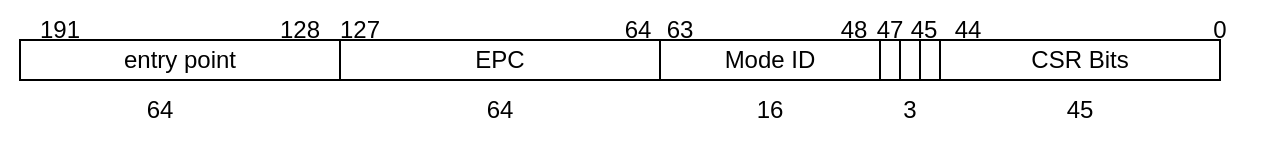 <mxfile version="22.1.18" type="device">
  <diagram name="Page-1" id="aIUKr3eEjYN1EHlydvry">
    <mxGraphModel dx="1114" dy="551" grid="1" gridSize="10" guides="1" tooltips="1" connect="1" arrows="1" fold="1" page="1" pageScale="1" pageWidth="850" pageHeight="1100" math="0" shadow="0">
      <root>
        <mxCell id="0" />
        <mxCell id="1" parent="0" />
        <mxCell id="12L5whNXbeR2U8q5Mqpk-1" value="" style="rounded=0;whiteSpace=wrap;html=1;" vertex="1" parent="1">
          <mxGeometry x="140" y="260" width="600" height="20" as="geometry" />
        </mxCell>
        <mxCell id="12L5whNXbeR2U8q5Mqpk-2" value="entry point" style="rounded=0;whiteSpace=wrap;html=1;" vertex="1" parent="1">
          <mxGeometry x="140" y="260" width="160" height="20" as="geometry" />
        </mxCell>
        <mxCell id="12L5whNXbeR2U8q5Mqpk-3" value="EPC" style="rounded=0;whiteSpace=wrap;html=1;" vertex="1" parent="1">
          <mxGeometry x="300" y="260" width="160" height="20" as="geometry" />
        </mxCell>
        <mxCell id="12L5whNXbeR2U8q5Mqpk-4" value="" style="rounded=0;whiteSpace=wrap;html=1;" vertex="1" parent="1">
          <mxGeometry x="550" y="260" height="20" as="geometry" />
        </mxCell>
        <mxCell id="12L5whNXbeR2U8q5Mqpk-5" value="CSR Bits" style="rounded=0;whiteSpace=wrap;html=1;" vertex="1" parent="1">
          <mxGeometry x="600" y="260" width="140" height="20" as="geometry" />
        </mxCell>
        <mxCell id="12L5whNXbeR2U8q5Mqpk-7" value="" style="rounded=0;whiteSpace=wrap;html=1;" vertex="1" parent="1">
          <mxGeometry x="590" y="260" width="10" height="20" as="geometry" />
        </mxCell>
        <mxCell id="12L5whNXbeR2U8q5Mqpk-8" value="" style="rounded=0;whiteSpace=wrap;html=1;" vertex="1" parent="1">
          <mxGeometry x="580" y="260" width="10" height="20" as="geometry" />
        </mxCell>
        <mxCell id="12L5whNXbeR2U8q5Mqpk-12" value="Mode ID" style="rounded=0;whiteSpace=wrap;html=1;" vertex="1" parent="1">
          <mxGeometry x="460" y="260" width="110" height="20" as="geometry" />
        </mxCell>
        <mxCell id="12L5whNXbeR2U8q5Mqpk-13" value="0" style="text;html=1;strokeColor=none;fillColor=none;align=center;verticalAlign=middle;whiteSpace=wrap;rounded=0;" vertex="1" parent="1">
          <mxGeometry x="710" y="240" width="60" height="30" as="geometry" />
        </mxCell>
        <mxCell id="12L5whNXbeR2U8q5Mqpk-14" value="44" style="text;html=1;strokeColor=none;fillColor=none;align=center;verticalAlign=middle;whiteSpace=wrap;rounded=0;" vertex="1" parent="1">
          <mxGeometry x="584" y="240" width="60" height="30" as="geometry" />
        </mxCell>
        <mxCell id="12L5whNXbeR2U8q5Mqpk-15" value="47" style="text;html=1;strokeColor=none;fillColor=none;align=center;verticalAlign=middle;whiteSpace=wrap;rounded=0;" vertex="1" parent="1">
          <mxGeometry x="545" y="240" width="60" height="30" as="geometry" />
        </mxCell>
        <mxCell id="12L5whNXbeR2U8q5Mqpk-16" value="&lt;div&gt;64&lt;/div&gt;" style="text;html=1;strokeColor=none;fillColor=none;align=center;verticalAlign=middle;whiteSpace=wrap;rounded=0;" vertex="1" parent="1">
          <mxGeometry x="419" y="240" width="60" height="30" as="geometry" />
        </mxCell>
        <mxCell id="12L5whNXbeR2U8q5Mqpk-17" value="127" style="text;html=1;strokeColor=none;fillColor=none;align=center;verticalAlign=middle;whiteSpace=wrap;rounded=0;" vertex="1" parent="1">
          <mxGeometry x="280" y="240" width="60" height="30" as="geometry" />
        </mxCell>
        <mxCell id="12L5whNXbeR2U8q5Mqpk-20" value="48" style="text;html=1;strokeColor=none;fillColor=none;align=center;verticalAlign=middle;whiteSpace=wrap;rounded=0;" vertex="1" parent="1">
          <mxGeometry x="527" y="240" width="60" height="30" as="geometry" />
        </mxCell>
        <mxCell id="12L5whNXbeR2U8q5Mqpk-21" value="63" style="text;html=1;strokeColor=none;fillColor=none;align=center;verticalAlign=middle;whiteSpace=wrap;rounded=0;" vertex="1" parent="1">
          <mxGeometry x="440" y="240" width="60" height="30" as="geometry" />
        </mxCell>
        <mxCell id="12L5whNXbeR2U8q5Mqpk-22" value="128" style="text;html=1;strokeColor=none;fillColor=none;align=center;verticalAlign=middle;whiteSpace=wrap;rounded=0;" vertex="1" parent="1">
          <mxGeometry x="250" y="240" width="60" height="30" as="geometry" />
        </mxCell>
        <mxCell id="12L5whNXbeR2U8q5Mqpk-23" value="191" style="text;html=1;strokeColor=none;fillColor=none;align=center;verticalAlign=middle;whiteSpace=wrap;rounded=0;" vertex="1" parent="1">
          <mxGeometry x="130" y="240" width="60" height="30" as="geometry" />
        </mxCell>
        <mxCell id="12L5whNXbeR2U8q5Mqpk-24" value="64" style="text;html=1;strokeColor=none;fillColor=none;align=center;verticalAlign=middle;whiteSpace=wrap;rounded=0;" vertex="1" parent="1">
          <mxGeometry x="180" y="280" width="60" height="30" as="geometry" />
        </mxCell>
        <mxCell id="12L5whNXbeR2U8q5Mqpk-25" value="64" style="text;html=1;strokeColor=none;fillColor=none;align=center;verticalAlign=middle;whiteSpace=wrap;rounded=0;" vertex="1" parent="1">
          <mxGeometry x="350" y="280" width="60" height="30" as="geometry" />
        </mxCell>
        <mxCell id="12L5whNXbeR2U8q5Mqpk-26" value="16" style="text;html=1;strokeColor=none;fillColor=none;align=center;verticalAlign=middle;whiteSpace=wrap;rounded=0;" vertex="1" parent="1">
          <mxGeometry x="485" y="280" width="60" height="30" as="geometry" />
        </mxCell>
        <mxCell id="12L5whNXbeR2U8q5Mqpk-27" value="45" style="text;html=1;strokeColor=none;fillColor=none;align=center;verticalAlign=middle;whiteSpace=wrap;rounded=0;" vertex="1" parent="1">
          <mxGeometry x="640" y="280" width="60" height="30" as="geometry" />
        </mxCell>
        <mxCell id="12L5whNXbeR2U8q5Mqpk-28" value="3" style="text;html=1;strokeColor=none;fillColor=none;align=center;verticalAlign=middle;whiteSpace=wrap;rounded=0;" vertex="1" parent="1">
          <mxGeometry x="555" y="280" width="60" height="30" as="geometry" />
        </mxCell>
        <mxCell id="12L5whNXbeR2U8q5Mqpk-29" value="45" style="text;html=1;strokeColor=none;fillColor=none;align=center;verticalAlign=middle;whiteSpace=wrap;rounded=0;" vertex="1" parent="1">
          <mxGeometry x="562" y="240" width="60" height="30" as="geometry" />
        </mxCell>
      </root>
    </mxGraphModel>
  </diagram>
</mxfile>
